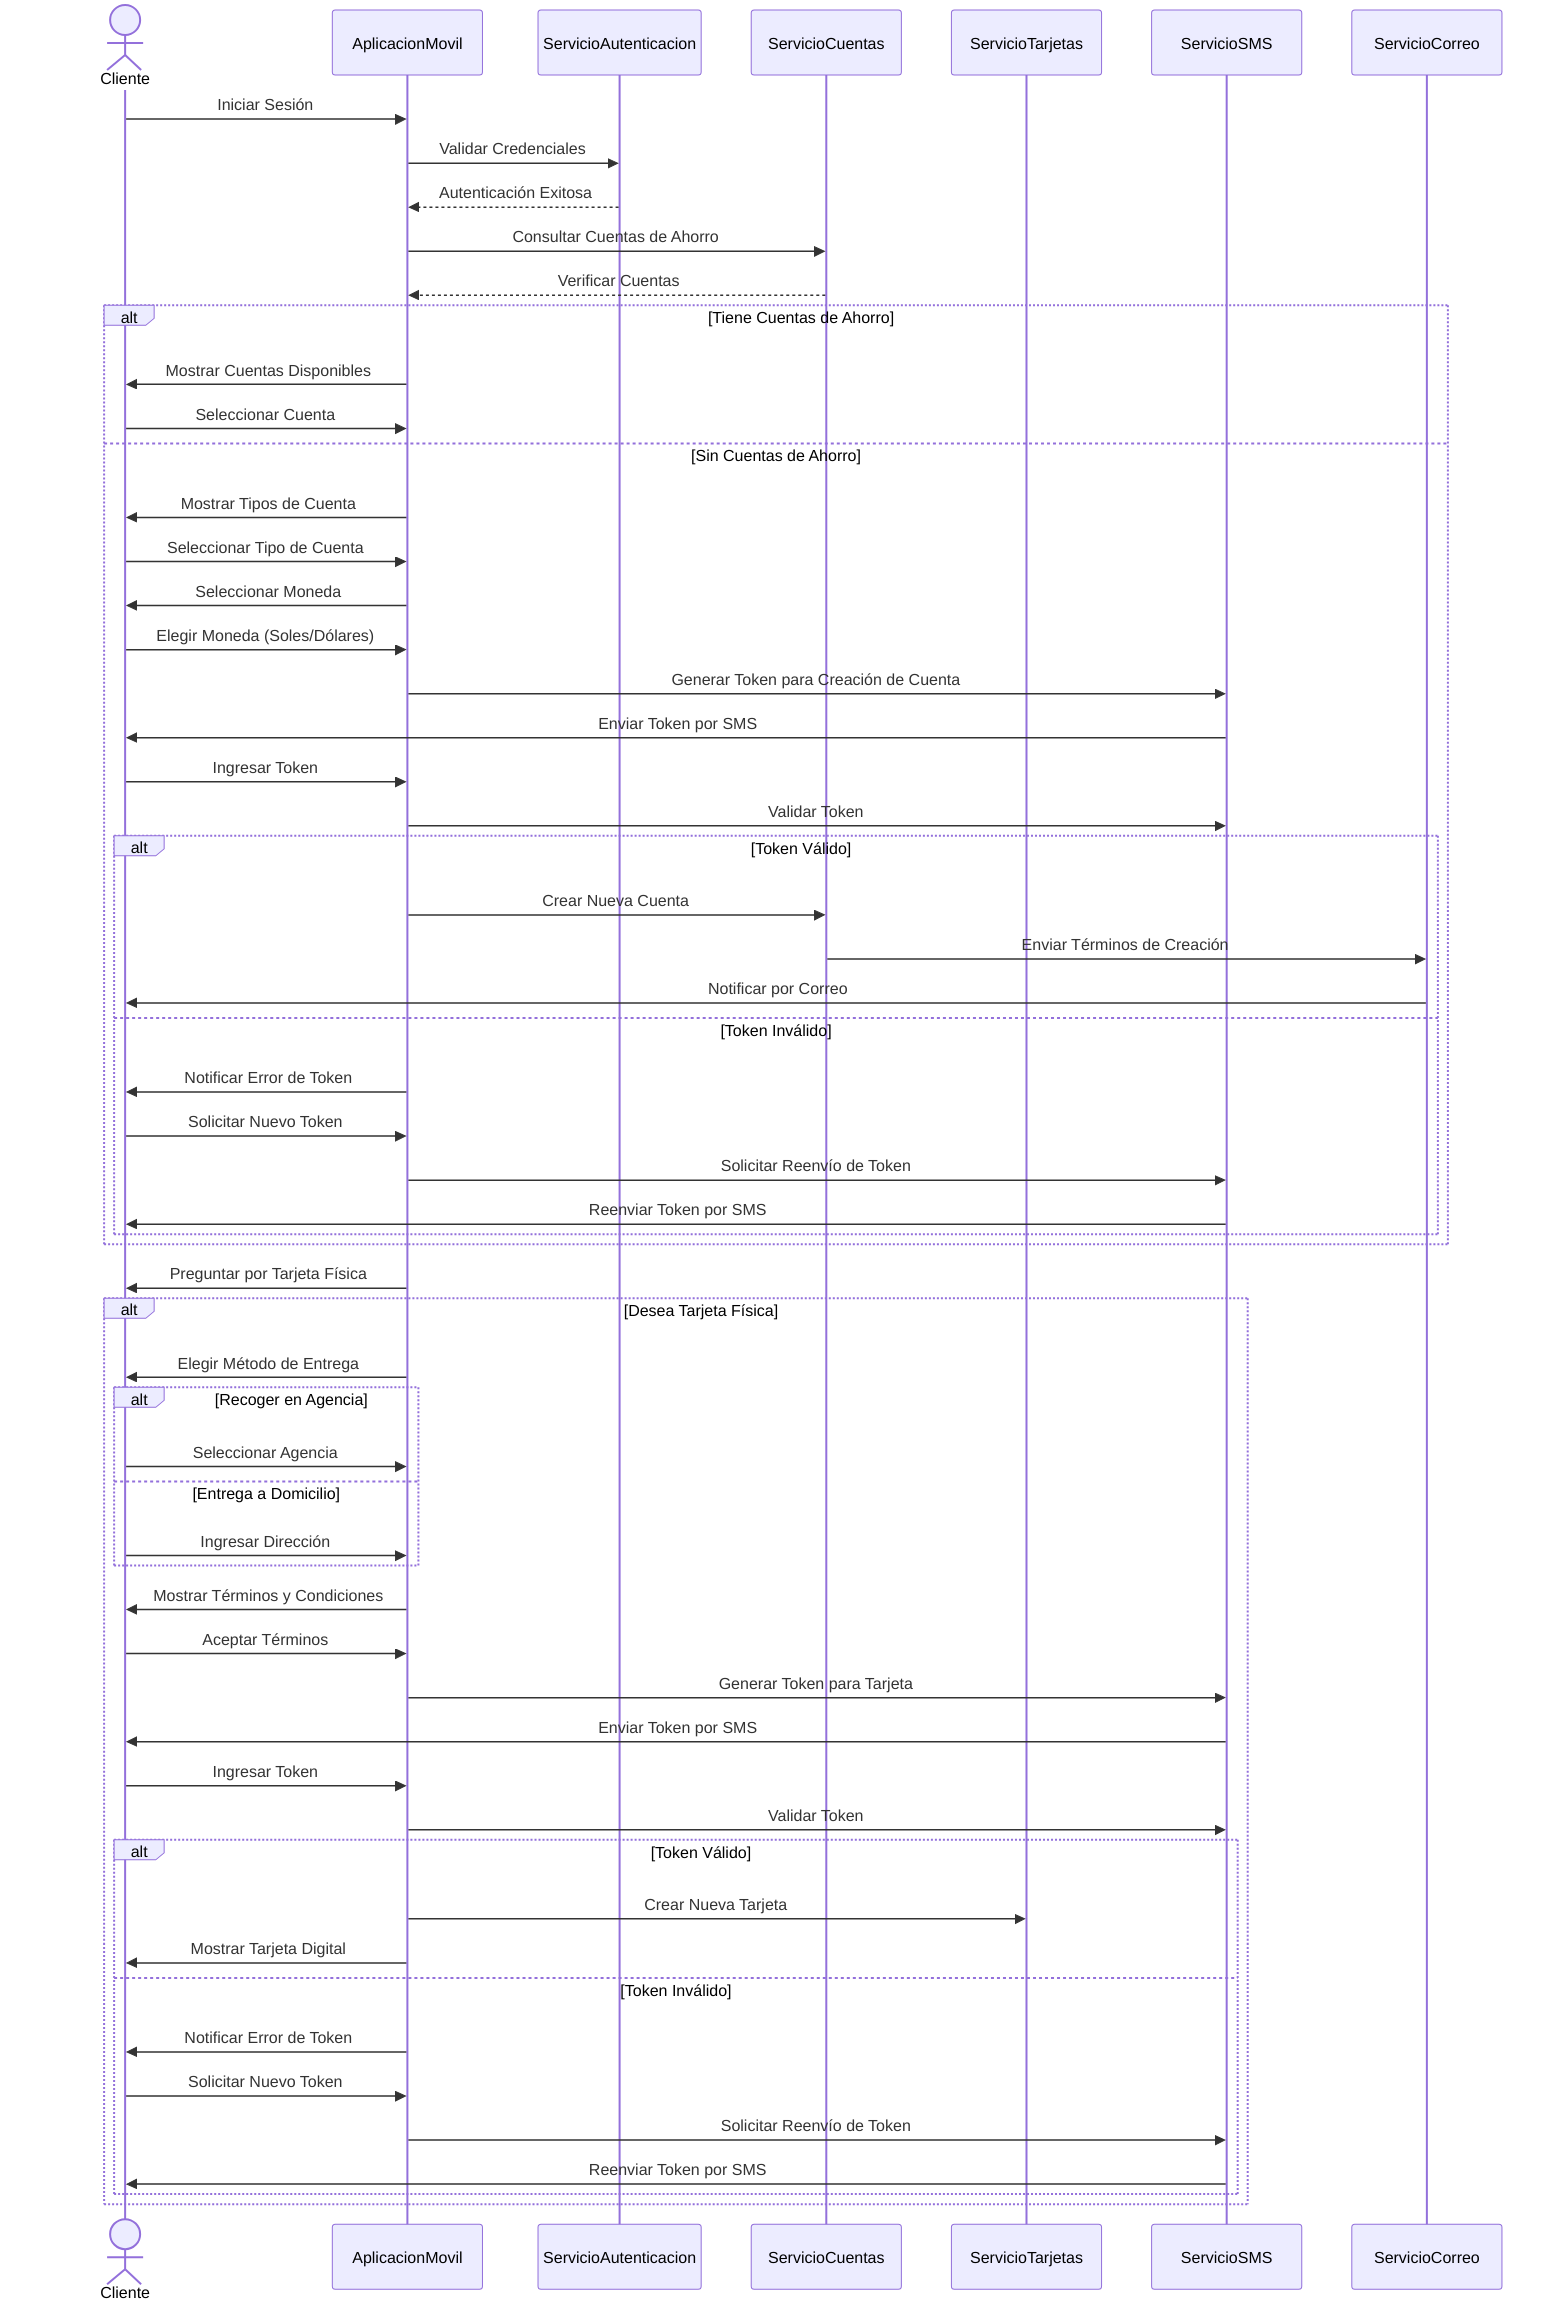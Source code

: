 sequenceDiagram
    actor Cliente
    participant AplicacionMovil
    participant ServicioAutenticacion
    participant ServicioCuentas
    participant ServicioTarjetas
    participant ServicioSMS
    participant ServicioCorreo

    Cliente->>AplicacionMovil: Iniciar Sesión
    AplicacionMovil->>ServicioAutenticacion: Validar Credenciales
    ServicioAutenticacion-->>AplicacionMovil: Autenticación Exitosa

    AplicacionMovil->>ServicioCuentas: Consultar Cuentas de Ahorro
    ServicioCuentas-->>AplicacionMovil: Verificar Cuentas

    alt Tiene Cuentas de Ahorro
        AplicacionMovil->>Cliente: Mostrar Cuentas Disponibles
        Cliente->>AplicacionMovil: Seleccionar Cuenta
    else Sin Cuentas de Ahorro
        AplicacionMovil->>Cliente: Mostrar Tipos de Cuenta
        Cliente->>AplicacionMovil: Seleccionar Tipo de Cuenta
        AplicacionMovil->>Cliente: Seleccionar Moneda
        Cliente->>AplicacionMovil: Elegir Moneda (Soles/Dólares)

        AplicacionMovil->>ServicioSMS: Generar Token para Creación de Cuenta
        ServicioSMS->>Cliente: Enviar Token por SMS

        Cliente->>AplicacionMovil: Ingresar Token
        AplicacionMovil->>ServicioSMS: Validar Token

        alt Token Válido
            AplicacionMovil->>ServicioCuentas: Crear Nueva Cuenta
            ServicioCuentas->>ServicioCorreo: Enviar Términos de Creación
            ServicioCorreo->>Cliente: Notificar por Correo
        else Token Inválido
            AplicacionMovil->>Cliente: Notificar Error de Token
            Cliente->>AplicacionMovil: Solicitar Nuevo Token
            AplicacionMovil->>ServicioSMS: Solicitar Reenvío de Token
            ServicioSMS->>Cliente: Reenviar Token por SMS
        end
    end

    AplicacionMovil->>Cliente: Preguntar por Tarjeta Física
    
    alt Desea Tarjeta Física
        AplicacionMovil->>Cliente: Elegir Método de Entrega
        
        alt Recoger en Agencia
            Cliente->>AplicacionMovil: Seleccionar Agencia
        else Entrega a Domicilio
            Cliente->>AplicacionMovil: Ingresar Dirección
        end

        AplicacionMovil->>Cliente: Mostrar Términos y Condiciones
        Cliente->>AplicacionMovil: Aceptar Términos

        AplicacionMovil->>ServicioSMS: Generar Token para Tarjeta
        ServicioSMS->>Cliente: Enviar Token por SMS

        Cliente->>AplicacionMovil: Ingresar Token
        AplicacionMovil->>ServicioSMS: Validar Token

        alt Token Válido
            AplicacionMovil->>ServicioTarjetas: Crear Nueva Tarjeta
            AplicacionMovil->>Cliente: Mostrar Tarjeta Digital
        else Token Inválido
            AplicacionMovil->>Cliente: Notificar Error de Token
            Cliente->>AplicacionMovil: Solicitar Nuevo Token
            AplicacionMovil->>ServicioSMS: Solicitar Reenvío de Token
            ServicioSMS->>Cliente: Reenviar Token por SMS
        end
    end